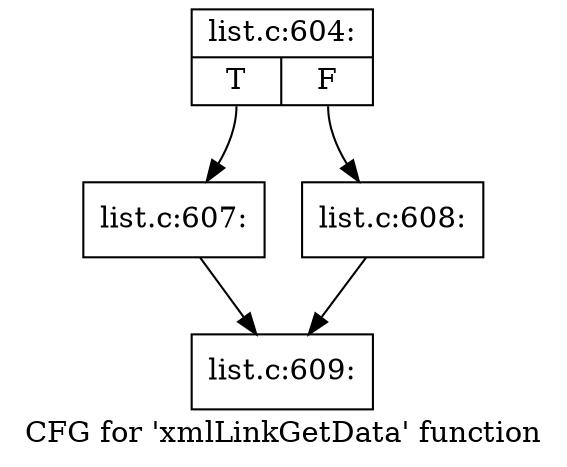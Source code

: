 digraph "CFG for 'xmlLinkGetData' function" {
	label="CFG for 'xmlLinkGetData' function";

	Node0x525b3b0 [shape=record,label="{list.c:604:|{<s0>T|<s1>F}}"];
	Node0x525b3b0:s0 -> Node0x525df40;
	Node0x525b3b0:s1 -> Node0x525df90;
	Node0x525df40 [shape=record,label="{list.c:607:}"];
	Node0x525df40 -> Node0x525e160;
	Node0x525df90 [shape=record,label="{list.c:608:}"];
	Node0x525df90 -> Node0x525e160;
	Node0x525e160 [shape=record,label="{list.c:609:}"];
}

